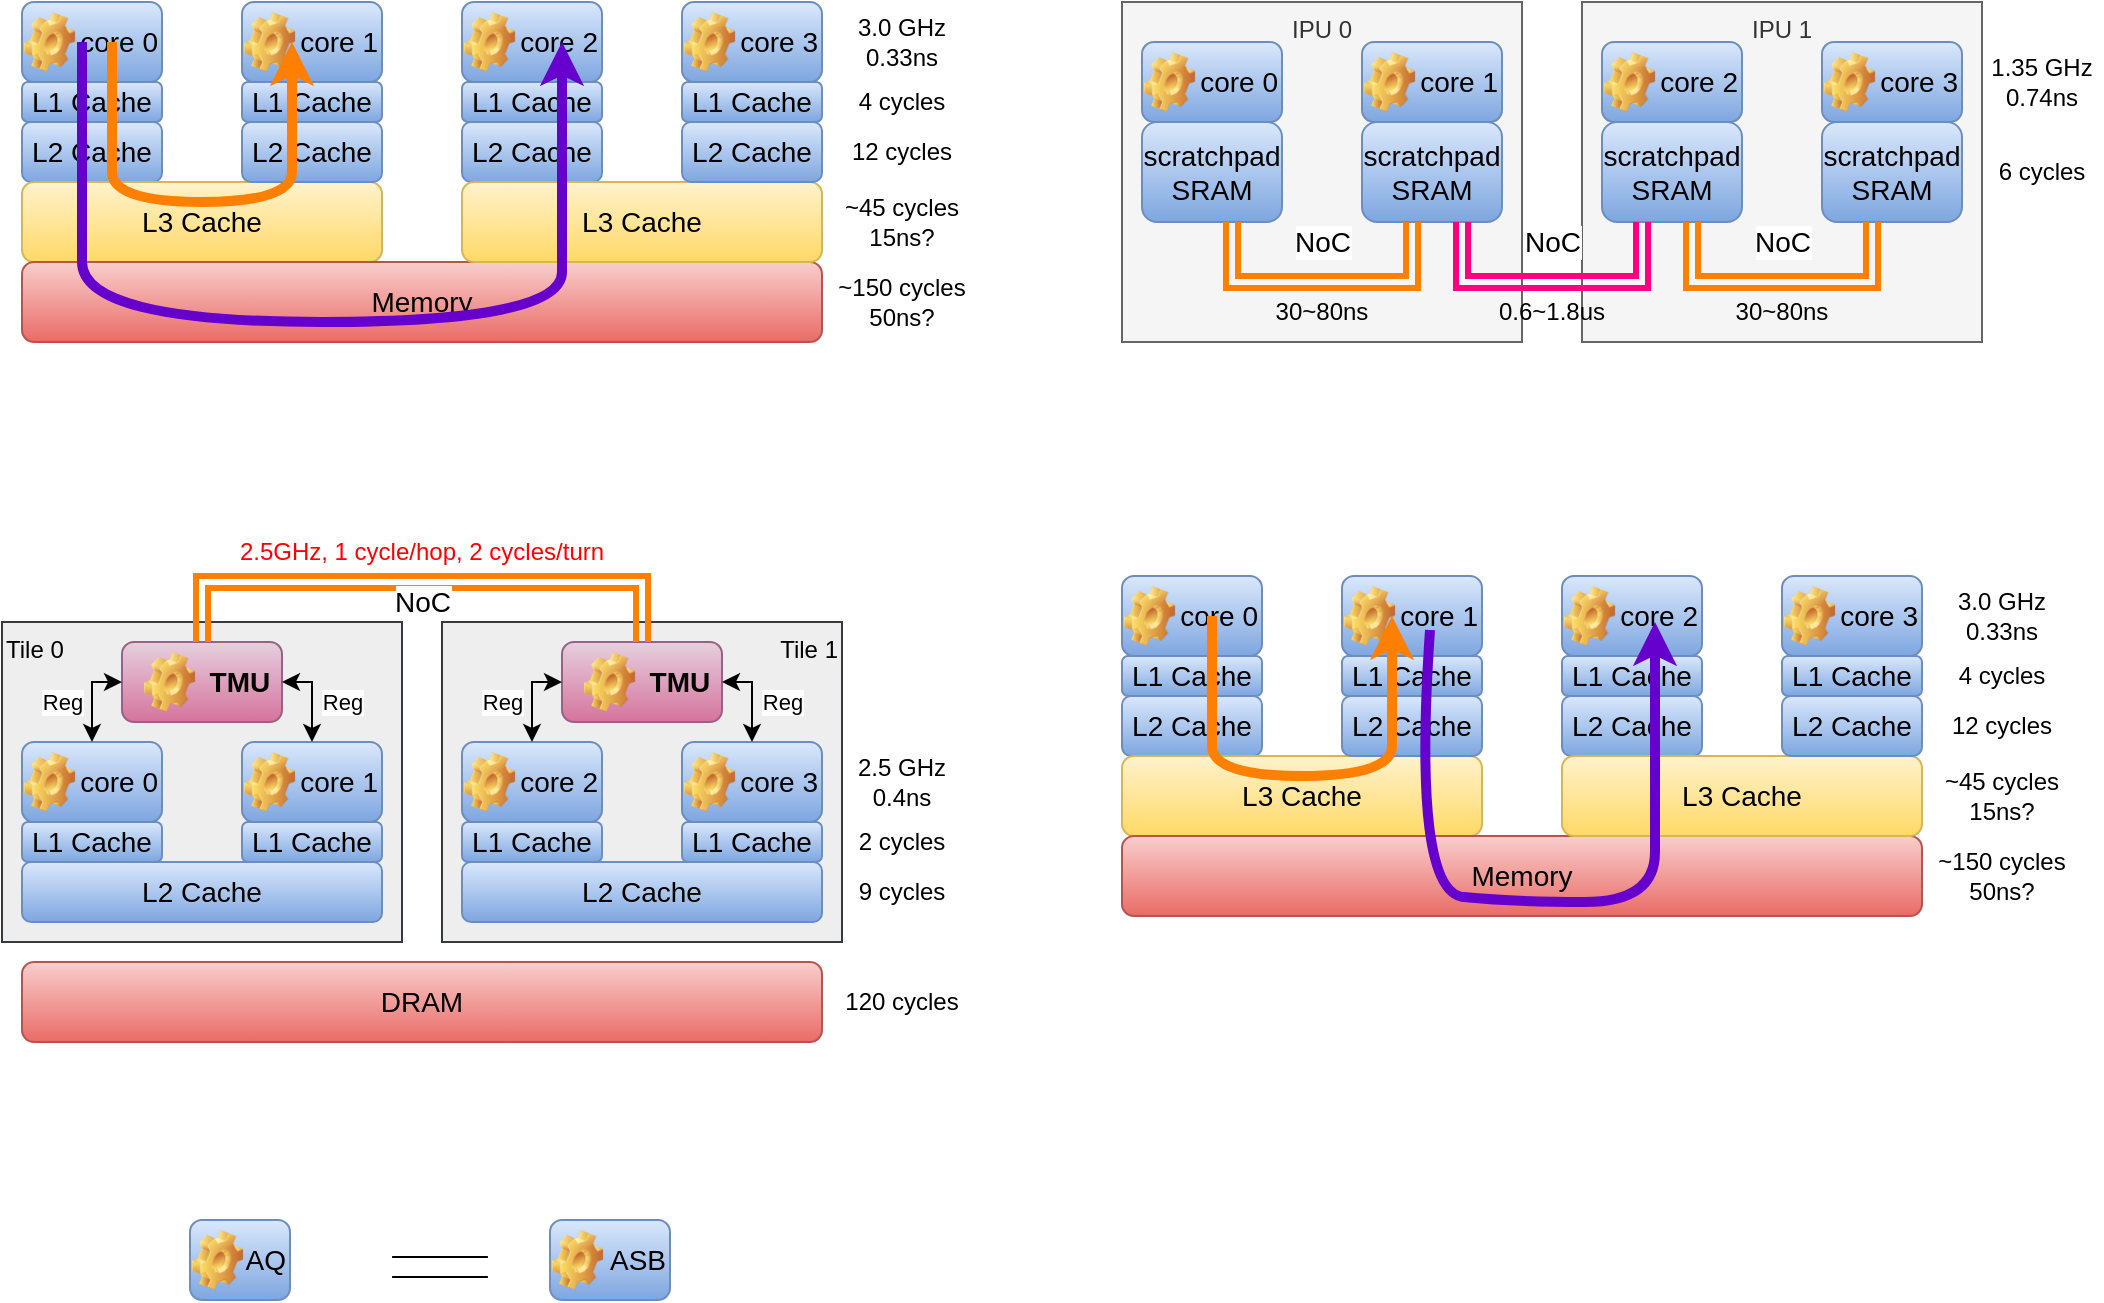 <mxfile version="24.7.7">
  <diagram name="第 1 页" id="pUntowRnoI_7Z-hXx59B">
    <mxGraphModel dx="1195" dy="615" grid="0" gridSize="10" guides="1" tooltips="1" connect="1" arrows="1" fold="1" page="1" pageScale="1" pageWidth="1169" pageHeight="827" math="0" shadow="0">
      <root>
        <mxCell id="0" />
        <mxCell id="1" parent="0" />
        <mxCell id="2Wx2unt4PNLrUicuaQ1I-176" value="Tile 1" style="rounded=0;whiteSpace=wrap;html=1;verticalAlign=top;fillColor=#eeeeee;strokeColor=#36393d;align=right;" vertex="1" parent="1">
          <mxGeometry x="250" y="390" width="200" height="160" as="geometry" />
        </mxCell>
        <mxCell id="2Wx2unt4PNLrUicuaQ1I-141" value="Tile 0" style="rounded=0;whiteSpace=wrap;html=1;verticalAlign=top;fillColor=#eeeeee;strokeColor=#36393d;align=left;" vertex="1" parent="1">
          <mxGeometry x="30" y="390" width="200" height="160" as="geometry" />
        </mxCell>
        <mxCell id="2Wx2unt4PNLrUicuaQ1I-90" value="IPU 1" style="rounded=0;whiteSpace=wrap;html=1;verticalAlign=top;fillColor=#f5f5f5;fontColor=#333333;strokeColor=#666666;" vertex="1" parent="1">
          <mxGeometry x="820" y="80" width="200" height="170" as="geometry" />
        </mxCell>
        <mxCell id="2Wx2unt4PNLrUicuaQ1I-89" value="IPU 0" style="rounded=0;whiteSpace=wrap;html=1;verticalAlign=top;fillColor=#f5f5f5;fontColor=#333333;strokeColor=#666666;" vertex="1" parent="1">
          <mxGeometry x="590" y="80" width="200" height="170" as="geometry" />
        </mxCell>
        <mxCell id="2Wx2unt4PNLrUicuaQ1I-2" value="L1 Cache" style="rounded=1;whiteSpace=wrap;html=1;fillColor=#dae8fc;gradientColor=#7ea6e0;strokeColor=#6c8ebf;fontSize=14;" vertex="1" parent="1">
          <mxGeometry x="40" y="120" width="70" height="20" as="geometry" />
        </mxCell>
        <mxCell id="2Wx2unt4PNLrUicuaQ1I-3" value="L2 Cache" style="rounded=1;whiteSpace=wrap;html=1;fillColor=#dae8fc;gradientColor=#7ea6e0;strokeColor=#6c8ebf;fontSize=14;" vertex="1" parent="1">
          <mxGeometry x="40" y="140" width="70" height="30" as="geometry" />
        </mxCell>
        <mxCell id="2Wx2unt4PNLrUicuaQ1I-4" value="L3 Cache" style="rounded=1;whiteSpace=wrap;html=1;fontSize=14;fillColor=#fff2cc;gradientColor=#ffd966;strokeColor=#d6b656;" vertex="1" parent="1">
          <mxGeometry x="40" y="170" width="180" height="40" as="geometry" />
        </mxCell>
        <mxCell id="2Wx2unt4PNLrUicuaQ1I-5" value="L1 Cache" style="rounded=1;whiteSpace=wrap;html=1;fillColor=#dae8fc;gradientColor=#7ea6e0;strokeColor=#6c8ebf;fontSize=14;" vertex="1" parent="1">
          <mxGeometry x="150" y="120" width="70" height="20" as="geometry" />
        </mxCell>
        <mxCell id="2Wx2unt4PNLrUicuaQ1I-7" value="L2 Cache" style="rounded=1;whiteSpace=wrap;html=1;fillColor=#dae8fc;gradientColor=#7ea6e0;strokeColor=#6c8ebf;fontSize=14;" vertex="1" parent="1">
          <mxGeometry x="150" y="140" width="70" height="30" as="geometry" />
        </mxCell>
        <mxCell id="2Wx2unt4PNLrUicuaQ1I-8" value="Memory" style="rounded=1;whiteSpace=wrap;html=1;fontSize=14;fillColor=#f8cecc;gradientColor=#ea6b66;strokeColor=#b85450;" vertex="1" parent="1">
          <mxGeometry x="40" y="210" width="400" height="40" as="geometry" />
        </mxCell>
        <mxCell id="2Wx2unt4PNLrUicuaQ1I-16" value="L1 Cache" style="rounded=1;whiteSpace=wrap;html=1;fillColor=#dae8fc;gradientColor=#7ea6e0;strokeColor=#6c8ebf;fontSize=14;" vertex="1" parent="1">
          <mxGeometry x="260" y="120" width="70" height="20" as="geometry" />
        </mxCell>
        <mxCell id="2Wx2unt4PNLrUicuaQ1I-18" value="L2 Cache" style="rounded=1;whiteSpace=wrap;html=1;fillColor=#dae8fc;gradientColor=#7ea6e0;strokeColor=#6c8ebf;fontSize=14;" vertex="1" parent="1">
          <mxGeometry x="260" y="140" width="70" height="30" as="geometry" />
        </mxCell>
        <mxCell id="2Wx2unt4PNLrUicuaQ1I-19" value="L3 Cache" style="rounded=1;whiteSpace=wrap;html=1;fontSize=14;fillColor=#fff2cc;gradientColor=#ffd966;strokeColor=#d6b656;" vertex="1" parent="1">
          <mxGeometry x="260" y="170" width="180" height="40" as="geometry" />
        </mxCell>
        <mxCell id="2Wx2unt4PNLrUicuaQ1I-20" value="L1 Cache" style="rounded=1;whiteSpace=wrap;html=1;fillColor=#dae8fc;gradientColor=#7ea6e0;strokeColor=#6c8ebf;fontSize=14;" vertex="1" parent="1">
          <mxGeometry x="370" y="120" width="70" height="20" as="geometry" />
        </mxCell>
        <mxCell id="2Wx2unt4PNLrUicuaQ1I-22" value="L2 Cache" style="rounded=1;whiteSpace=wrap;html=1;fillColor=#dae8fc;gradientColor=#7ea6e0;strokeColor=#6c8ebf;fontSize=14;" vertex="1" parent="1">
          <mxGeometry x="370" y="140" width="70" height="30" as="geometry" />
        </mxCell>
        <mxCell id="2Wx2unt4PNLrUicuaQ1I-30" value="scratchpad&lt;div&gt;SRAM&lt;/div&gt;" style="rounded=1;whiteSpace=wrap;html=1;fillColor=#dae8fc;gradientColor=#7ea6e0;strokeColor=#6c8ebf;fontSize=14;" vertex="1" parent="1">
          <mxGeometry x="600" y="140" width="70" height="50" as="geometry" />
        </mxCell>
        <mxCell id="2Wx2unt4PNLrUicuaQ1I-34" value="scratchpad&lt;div&gt;SRAM&lt;/div&gt;" style="rounded=1;whiteSpace=wrap;html=1;fillColor=#dae8fc;gradientColor=#7ea6e0;strokeColor=#6c8ebf;fontSize=14;" vertex="1" parent="1">
          <mxGeometry x="710" y="140" width="70" height="50" as="geometry" />
        </mxCell>
        <mxCell id="2Wx2unt4PNLrUicuaQ1I-38" value="scratchpad&lt;div&gt;SRAM&lt;/div&gt;" style="rounded=1;whiteSpace=wrap;html=1;fillColor=#dae8fc;gradientColor=#7ea6e0;strokeColor=#6c8ebf;fontSize=14;" vertex="1" parent="1">
          <mxGeometry x="830" y="140" width="70" height="50" as="geometry" />
        </mxCell>
        <mxCell id="2Wx2unt4PNLrUicuaQ1I-42" value="scratchpad&lt;div&gt;SRAM&lt;/div&gt;" style="rounded=1;whiteSpace=wrap;html=1;fillColor=#dae8fc;gradientColor=#7ea6e0;strokeColor=#6c8ebf;fontSize=14;" vertex="1" parent="1">
          <mxGeometry x="940" y="140" width="70" height="50" as="geometry" />
        </mxCell>
        <mxCell id="2Wx2unt4PNLrUicuaQ1I-45" value="" style="shape=partialRectangle;whiteSpace=wrap;html=1;top=0;bottom=0;fillColor=none;rotation=90;" vertex="1" parent="1">
          <mxGeometry x="244" y="689" width="10" height="46.88" as="geometry" />
        </mxCell>
        <mxCell id="2Wx2unt4PNLrUicuaQ1I-57" value="" style="group" vertex="1" connectable="0" parent="1">
          <mxGeometry x="40" y="80" width="70" height="40" as="geometry" />
        </mxCell>
        <mxCell id="2Wx2unt4PNLrUicuaQ1I-1" value="core 0" style="rounded=1;whiteSpace=wrap;html=1;fillColor=#dae8fc;gradientColor=#7ea6e0;strokeColor=#6c8ebf;fontSize=14;align=right;" vertex="1" parent="2Wx2unt4PNLrUicuaQ1I-57">
          <mxGeometry width="70" height="40" as="geometry" />
        </mxCell>
        <mxCell id="2Wx2unt4PNLrUicuaQ1I-56" value="" style="shape=image;html=1;verticalLabelPosition=bottom;verticalAlign=top;imageAspect=1;aspect=fixed;image=img/clipart/Gear_128x128.png" vertex="1" parent="2Wx2unt4PNLrUicuaQ1I-57">
          <mxGeometry x="1" y="5" width="25.57" height="30" as="geometry" />
        </mxCell>
        <mxCell id="2Wx2unt4PNLrUicuaQ1I-58" value="" style="group" vertex="1" connectable="0" parent="1">
          <mxGeometry x="150" y="80" width="70" height="40" as="geometry" />
        </mxCell>
        <mxCell id="2Wx2unt4PNLrUicuaQ1I-59" value="core 1" style="rounded=1;whiteSpace=wrap;html=1;fillColor=#dae8fc;gradientColor=#7ea6e0;strokeColor=#6c8ebf;fontSize=14;align=right;" vertex="1" parent="2Wx2unt4PNLrUicuaQ1I-58">
          <mxGeometry width="70" height="40" as="geometry" />
        </mxCell>
        <mxCell id="2Wx2unt4PNLrUicuaQ1I-60" value="" style="shape=image;html=1;verticalLabelPosition=bottom;verticalAlign=top;imageAspect=1;aspect=fixed;image=img/clipart/Gear_128x128.png" vertex="1" parent="2Wx2unt4PNLrUicuaQ1I-58">
          <mxGeometry x="1" y="5" width="25.57" height="30" as="geometry" />
        </mxCell>
        <mxCell id="2Wx2unt4PNLrUicuaQ1I-61" value="" style="group" vertex="1" connectable="0" parent="1">
          <mxGeometry x="260" y="80" width="70" height="40" as="geometry" />
        </mxCell>
        <mxCell id="2Wx2unt4PNLrUicuaQ1I-62" value="core 2" style="rounded=1;whiteSpace=wrap;html=1;fillColor=#dae8fc;gradientColor=#7ea6e0;strokeColor=#6c8ebf;fontSize=14;align=right;" vertex="1" parent="2Wx2unt4PNLrUicuaQ1I-61">
          <mxGeometry width="70" height="40" as="geometry" />
        </mxCell>
        <mxCell id="2Wx2unt4PNLrUicuaQ1I-63" value="" style="shape=image;html=1;verticalLabelPosition=bottom;verticalAlign=top;imageAspect=1;aspect=fixed;image=img/clipart/Gear_128x128.png" vertex="1" parent="2Wx2unt4PNLrUicuaQ1I-61">
          <mxGeometry x="1" y="5" width="25.57" height="30" as="geometry" />
        </mxCell>
        <mxCell id="2Wx2unt4PNLrUicuaQ1I-64" value="" style="group" vertex="1" connectable="0" parent="1">
          <mxGeometry x="370" y="80" width="70" height="40" as="geometry" />
        </mxCell>
        <mxCell id="2Wx2unt4PNLrUicuaQ1I-65" value="core 3" style="rounded=1;whiteSpace=wrap;html=1;fillColor=#dae8fc;gradientColor=#7ea6e0;strokeColor=#6c8ebf;fontSize=14;align=right;" vertex="1" parent="2Wx2unt4PNLrUicuaQ1I-64">
          <mxGeometry width="70" height="40" as="geometry" />
        </mxCell>
        <mxCell id="2Wx2unt4PNLrUicuaQ1I-66" value="" style="shape=image;html=1;verticalLabelPosition=bottom;verticalAlign=top;imageAspect=1;aspect=fixed;image=img/clipart/Gear_128x128.png" vertex="1" parent="2Wx2unt4PNLrUicuaQ1I-64">
          <mxGeometry x="1" y="5" width="25.57" height="30" as="geometry" />
        </mxCell>
        <mxCell id="2Wx2unt4PNLrUicuaQ1I-25" value="" style="curved=1;endArrow=classic;html=1;rounded=0;strokeColor=#FF8000;strokeWidth=5;" edge="1" parent="1">
          <mxGeometry width="50" height="50" relative="1" as="geometry">
            <mxPoint x="85" y="100" as="sourcePoint" />
            <mxPoint x="175" y="100" as="targetPoint" />
            <Array as="points">
              <mxPoint x="85" y="150" />
              <mxPoint x="85" y="180" />
              <mxPoint x="175" y="180" />
              <mxPoint x="175" y="150" />
            </Array>
          </mxGeometry>
        </mxCell>
        <mxCell id="2Wx2unt4PNLrUicuaQ1I-27" value="" style="curved=1;endArrow=classic;html=1;rounded=0;strokeColor=#6600CC;strokeWidth=5;" edge="1" parent="1">
          <mxGeometry width="50" height="50" relative="1" as="geometry">
            <mxPoint x="70" y="100" as="sourcePoint" />
            <mxPoint x="310" y="100" as="targetPoint" />
            <Array as="points">
              <mxPoint x="70" y="180" />
              <mxPoint x="70" y="240" />
              <mxPoint x="310" y="240" />
              <mxPoint x="310" y="190" />
            </Array>
          </mxGeometry>
        </mxCell>
        <mxCell id="2Wx2unt4PNLrUicuaQ1I-77" value="" style="group" vertex="1" connectable="0" parent="1">
          <mxGeometry x="600" y="100" width="70" height="40" as="geometry" />
        </mxCell>
        <mxCell id="2Wx2unt4PNLrUicuaQ1I-78" value="core 0" style="rounded=1;whiteSpace=wrap;html=1;fillColor=#dae8fc;gradientColor=#7ea6e0;strokeColor=#6c8ebf;fontSize=14;align=right;" vertex="1" parent="2Wx2unt4PNLrUicuaQ1I-77">
          <mxGeometry width="70" height="40" as="geometry" />
        </mxCell>
        <mxCell id="2Wx2unt4PNLrUicuaQ1I-79" value="" style="shape=image;html=1;verticalLabelPosition=bottom;verticalAlign=top;imageAspect=1;aspect=fixed;image=img/clipart/Gear_128x128.png" vertex="1" parent="2Wx2unt4PNLrUicuaQ1I-77">
          <mxGeometry x="1" y="5" width="25.57" height="30" as="geometry" />
        </mxCell>
        <mxCell id="2Wx2unt4PNLrUicuaQ1I-80" value="" style="group" vertex="1" connectable="0" parent="1">
          <mxGeometry x="710" y="100" width="70" height="40" as="geometry" />
        </mxCell>
        <mxCell id="2Wx2unt4PNLrUicuaQ1I-81" value="core 1" style="rounded=1;whiteSpace=wrap;html=1;fillColor=#dae8fc;gradientColor=#7ea6e0;strokeColor=#6c8ebf;fontSize=14;align=right;" vertex="1" parent="2Wx2unt4PNLrUicuaQ1I-80">
          <mxGeometry width="70" height="40" as="geometry" />
        </mxCell>
        <mxCell id="2Wx2unt4PNLrUicuaQ1I-82" value="" style="shape=image;html=1;verticalLabelPosition=bottom;verticalAlign=top;imageAspect=1;aspect=fixed;image=img/clipart/Gear_128x128.png" vertex="1" parent="2Wx2unt4PNLrUicuaQ1I-80">
          <mxGeometry x="1" y="5" width="25.57" height="30" as="geometry" />
        </mxCell>
        <mxCell id="2Wx2unt4PNLrUicuaQ1I-83" value="" style="group" vertex="1" connectable="0" parent="1">
          <mxGeometry x="830" y="100" width="70" height="40" as="geometry" />
        </mxCell>
        <mxCell id="2Wx2unt4PNLrUicuaQ1I-84" value="core 2" style="rounded=1;whiteSpace=wrap;html=1;fillColor=#dae8fc;gradientColor=#7ea6e0;strokeColor=#6c8ebf;fontSize=14;align=right;" vertex="1" parent="2Wx2unt4PNLrUicuaQ1I-83">
          <mxGeometry width="70" height="40" as="geometry" />
        </mxCell>
        <mxCell id="2Wx2unt4PNLrUicuaQ1I-85" value="" style="shape=image;html=1;verticalLabelPosition=bottom;verticalAlign=top;imageAspect=1;aspect=fixed;image=img/clipart/Gear_128x128.png" vertex="1" parent="2Wx2unt4PNLrUicuaQ1I-83">
          <mxGeometry x="1" y="5" width="25.57" height="30" as="geometry" />
        </mxCell>
        <mxCell id="2Wx2unt4PNLrUicuaQ1I-86" value="" style="group" vertex="1" connectable="0" parent="1">
          <mxGeometry x="940" y="100" width="70" height="40" as="geometry" />
        </mxCell>
        <mxCell id="2Wx2unt4PNLrUicuaQ1I-87" value="core 3" style="rounded=1;whiteSpace=wrap;html=1;fillColor=#dae8fc;gradientColor=#7ea6e0;strokeColor=#6c8ebf;fontSize=14;align=right;" vertex="1" parent="2Wx2unt4PNLrUicuaQ1I-86">
          <mxGeometry width="70" height="40" as="geometry" />
        </mxCell>
        <mxCell id="2Wx2unt4PNLrUicuaQ1I-88" value="" style="shape=image;html=1;verticalLabelPosition=bottom;verticalAlign=top;imageAspect=1;aspect=fixed;image=img/clipart/Gear_128x128.png" vertex="1" parent="2Wx2unt4PNLrUicuaQ1I-86">
          <mxGeometry x="1" y="5" width="25.57" height="30" as="geometry" />
        </mxCell>
        <mxCell id="2Wx2unt4PNLrUicuaQ1I-94" value="" style="group;fontSize=12;" vertex="1" connectable="0" parent="1">
          <mxGeometry x="645" y="190" width="90" height="60" as="geometry" />
        </mxCell>
        <mxCell id="2Wx2unt4PNLrUicuaQ1I-46" value="NoC" style="curved=1;endArrow=classic;html=1;rounded=0;strokeColor=#FF8000;strokeWidth=3;shape=link;fontSize=14;" edge="1" parent="2Wx2unt4PNLrUicuaQ1I-94">
          <mxGeometry y="20" width="50" height="50" relative="1" as="geometry">
            <mxPoint as="sourcePoint" />
            <mxPoint x="90" as="targetPoint" />
            <Array as="points">
              <mxPoint />
              <mxPoint y="30" />
              <mxPoint x="90" y="30" />
              <mxPoint x="90" />
            </Array>
            <mxPoint as="offset" />
          </mxGeometry>
        </mxCell>
        <mxCell id="2Wx2unt4PNLrUicuaQ1I-92" value="30~80ns" style="text;html=1;align=center;verticalAlign=middle;whiteSpace=wrap;rounded=0;" vertex="1" parent="2Wx2unt4PNLrUicuaQ1I-94">
          <mxGeometry x="15" y="30" width="60" height="30" as="geometry" />
        </mxCell>
        <mxCell id="2Wx2unt4PNLrUicuaQ1I-95" value="" style="group" vertex="1" connectable="0" parent="1">
          <mxGeometry x="875" y="190" width="90" height="60" as="geometry" />
        </mxCell>
        <mxCell id="2Wx2unt4PNLrUicuaQ1I-96" value="NoC" style="curved=1;endArrow=classic;html=1;rounded=0;strokeColor=#FF8000;strokeWidth=3;shape=link;fontSize=14;" edge="1" parent="2Wx2unt4PNLrUicuaQ1I-95">
          <mxGeometry y="20" width="50" height="50" relative="1" as="geometry">
            <mxPoint as="sourcePoint" />
            <mxPoint x="90" as="targetPoint" />
            <Array as="points">
              <mxPoint />
              <mxPoint y="30" />
              <mxPoint x="90" y="30" />
              <mxPoint x="90" />
            </Array>
            <mxPoint as="offset" />
          </mxGeometry>
        </mxCell>
        <mxCell id="2Wx2unt4PNLrUicuaQ1I-97" value="30~80ns" style="text;html=1;align=center;verticalAlign=middle;whiteSpace=wrap;rounded=0;" vertex="1" parent="2Wx2unt4PNLrUicuaQ1I-95">
          <mxGeometry x="15" y="30" width="60" height="30" as="geometry" />
        </mxCell>
        <mxCell id="2Wx2unt4PNLrUicuaQ1I-98" value="" style="group" vertex="1" connectable="0" parent="1">
          <mxGeometry x="760" y="190" width="90" height="60" as="geometry" />
        </mxCell>
        <mxCell id="2Wx2unt4PNLrUicuaQ1I-99" value="NoC" style="curved=1;endArrow=classic;html=1;rounded=0;strokeColor=#FF0080;strokeWidth=3;shape=link;fontSize=14;" edge="1" parent="2Wx2unt4PNLrUicuaQ1I-98">
          <mxGeometry y="20" width="50" height="50" relative="1" as="geometry">
            <mxPoint as="sourcePoint" />
            <mxPoint x="90" as="targetPoint" />
            <Array as="points">
              <mxPoint />
              <mxPoint y="30" />
              <mxPoint x="90" y="30" />
              <mxPoint x="90" />
            </Array>
            <mxPoint as="offset" />
          </mxGeometry>
        </mxCell>
        <mxCell id="2Wx2unt4PNLrUicuaQ1I-100" value="0.6~1.8us" style="text;html=1;align=center;verticalAlign=middle;whiteSpace=wrap;rounded=0;" vertex="1" parent="2Wx2unt4PNLrUicuaQ1I-98">
          <mxGeometry x="15" y="30" width="60" height="30" as="geometry" />
        </mxCell>
        <mxCell id="2Wx2unt4PNLrUicuaQ1I-101" value="4 cycles" style="text;html=1;align=center;verticalAlign=middle;whiteSpace=wrap;rounded=0;" vertex="1" parent="1">
          <mxGeometry x="450" y="115" width="60" height="30" as="geometry" />
        </mxCell>
        <mxCell id="2Wx2unt4PNLrUicuaQ1I-102" value="12 cycles" style="text;html=1;align=center;verticalAlign=middle;whiteSpace=wrap;rounded=0;" vertex="1" parent="1">
          <mxGeometry x="450" y="140" width="60" height="30" as="geometry" />
        </mxCell>
        <mxCell id="2Wx2unt4PNLrUicuaQ1I-103" value="~45 cycles&lt;div&gt;15ns?&lt;/div&gt;" style="text;html=1;align=center;verticalAlign=middle;whiteSpace=wrap;rounded=0;" vertex="1" parent="1">
          <mxGeometry x="450" y="175" width="60" height="30" as="geometry" />
        </mxCell>
        <mxCell id="2Wx2unt4PNLrUicuaQ1I-104" value="&lt;div&gt;~150 cycles&lt;/div&gt;&lt;div&gt;50ns?&lt;/div&gt;" style="text;html=1;align=center;verticalAlign=middle;whiteSpace=wrap;rounded=0;" vertex="1" parent="1">
          <mxGeometry x="445" y="215" width="70" height="30" as="geometry" />
        </mxCell>
        <mxCell id="2Wx2unt4PNLrUicuaQ1I-105" value="3.0 GHz&lt;div&gt;0.33ns&lt;/div&gt;" style="text;html=1;align=center;verticalAlign=middle;whiteSpace=wrap;rounded=0;" vertex="1" parent="1">
          <mxGeometry x="450" y="85" width="60" height="30" as="geometry" />
        </mxCell>
        <mxCell id="2Wx2unt4PNLrUicuaQ1I-106" value="1.35 GHz&lt;div&gt;0.74ns&lt;/div&gt;" style="text;html=1;align=center;verticalAlign=middle;whiteSpace=wrap;rounded=0;" vertex="1" parent="1">
          <mxGeometry x="1020" y="105" width="60" height="30" as="geometry" />
        </mxCell>
        <mxCell id="2Wx2unt4PNLrUicuaQ1I-107" value="6 cycles" style="text;html=1;align=center;verticalAlign=middle;whiteSpace=wrap;rounded=0;" vertex="1" parent="1">
          <mxGeometry x="1020" y="150" width="60" height="30" as="geometry" />
        </mxCell>
        <mxCell id="2Wx2unt4PNLrUicuaQ1I-110" value="L1 Cache" style="rounded=1;whiteSpace=wrap;html=1;fillColor=#dae8fc;gradientColor=#7ea6e0;strokeColor=#6c8ebf;fontSize=14;" vertex="1" parent="1">
          <mxGeometry x="40" y="490" width="70" height="20" as="geometry" />
        </mxCell>
        <mxCell id="2Wx2unt4PNLrUicuaQ1I-111" value="L2 Cache" style="rounded=1;whiteSpace=wrap;html=1;fillColor=#dae8fc;gradientColor=#7ea6e0;strokeColor=#6c8ebf;fontSize=14;" vertex="1" parent="1">
          <mxGeometry x="40" y="510" width="180" height="30" as="geometry" />
        </mxCell>
        <mxCell id="2Wx2unt4PNLrUicuaQ1I-113" value="L1 Cache" style="rounded=1;whiteSpace=wrap;html=1;fillColor=#dae8fc;gradientColor=#7ea6e0;strokeColor=#6c8ebf;fontSize=14;" vertex="1" parent="1">
          <mxGeometry x="150" y="490" width="70" height="20" as="geometry" />
        </mxCell>
        <mxCell id="2Wx2unt4PNLrUicuaQ1I-115" value="DRAM" style="rounded=1;whiteSpace=wrap;html=1;fontSize=14;fillColor=#f8cecc;gradientColor=#ea6b66;strokeColor=#b85450;" vertex="1" parent="1">
          <mxGeometry x="40" y="560" width="400" height="40" as="geometry" />
        </mxCell>
        <mxCell id="2Wx2unt4PNLrUicuaQ1I-121" value="" style="group" vertex="1" connectable="0" parent="1">
          <mxGeometry x="40" y="450" width="70" height="40" as="geometry" />
        </mxCell>
        <mxCell id="2Wx2unt4PNLrUicuaQ1I-122" value="core 0" style="rounded=1;whiteSpace=wrap;html=1;fillColor=#dae8fc;gradientColor=#7ea6e0;strokeColor=#6c8ebf;fontSize=14;align=right;" vertex="1" parent="2Wx2unt4PNLrUicuaQ1I-121">
          <mxGeometry width="70" height="40" as="geometry" />
        </mxCell>
        <mxCell id="2Wx2unt4PNLrUicuaQ1I-123" value="" style="shape=image;html=1;verticalLabelPosition=bottom;verticalAlign=top;imageAspect=1;aspect=fixed;image=img/clipart/Gear_128x128.png" vertex="1" parent="2Wx2unt4PNLrUicuaQ1I-121">
          <mxGeometry x="1" y="5" width="25.57" height="30" as="geometry" />
        </mxCell>
        <mxCell id="2Wx2unt4PNLrUicuaQ1I-124" value="" style="group" vertex="1" connectable="0" parent="1">
          <mxGeometry x="150" y="450" width="70" height="40" as="geometry" />
        </mxCell>
        <mxCell id="2Wx2unt4PNLrUicuaQ1I-125" value="core 1" style="rounded=1;whiteSpace=wrap;html=1;fillColor=#dae8fc;gradientColor=#7ea6e0;strokeColor=#6c8ebf;fontSize=14;align=right;" vertex="1" parent="2Wx2unt4PNLrUicuaQ1I-124">
          <mxGeometry width="70" height="40" as="geometry" />
        </mxCell>
        <mxCell id="2Wx2unt4PNLrUicuaQ1I-126" value="" style="shape=image;html=1;verticalLabelPosition=bottom;verticalAlign=top;imageAspect=1;aspect=fixed;image=img/clipart/Gear_128x128.png" vertex="1" parent="2Wx2unt4PNLrUicuaQ1I-124">
          <mxGeometry x="1" y="5" width="25.57" height="30" as="geometry" />
        </mxCell>
        <mxCell id="2Wx2unt4PNLrUicuaQ1I-135" value="2 cycles" style="text;html=1;align=center;verticalAlign=middle;whiteSpace=wrap;rounded=0;" vertex="1" parent="1">
          <mxGeometry x="450" y="485" width="60" height="30" as="geometry" />
        </mxCell>
        <mxCell id="2Wx2unt4PNLrUicuaQ1I-136" value="9 cycles" style="text;html=1;align=center;verticalAlign=middle;whiteSpace=wrap;rounded=0;" vertex="1" parent="1">
          <mxGeometry x="450" y="510" width="60" height="30" as="geometry" />
        </mxCell>
        <mxCell id="2Wx2unt4PNLrUicuaQ1I-138" value="&lt;div&gt;120 cycles&lt;/div&gt;" style="text;html=1;align=center;verticalAlign=middle;whiteSpace=wrap;rounded=0;" vertex="1" parent="1">
          <mxGeometry x="450" y="565" width="60" height="30" as="geometry" />
        </mxCell>
        <mxCell id="2Wx2unt4PNLrUicuaQ1I-139" value="2.5 GHz&lt;div&gt;0.4ns&lt;/div&gt;" style="text;html=1;align=center;verticalAlign=middle;whiteSpace=wrap;rounded=0;" vertex="1" parent="1">
          <mxGeometry x="450" y="455" width="60" height="30" as="geometry" />
        </mxCell>
        <mxCell id="2Wx2unt4PNLrUicuaQ1I-148" value="" style="group" vertex="1" connectable="0" parent="1">
          <mxGeometry x="124" y="689" width="50" height="40" as="geometry" />
        </mxCell>
        <mxCell id="2Wx2unt4PNLrUicuaQ1I-146" value="AQ" style="rounded=1;whiteSpace=wrap;html=1;fillColor=#dae8fc;gradientColor=#7ea6e0;strokeColor=#6c8ebf;fontSize=14;align=right;" vertex="1" parent="2Wx2unt4PNLrUicuaQ1I-148">
          <mxGeometry width="50" height="40" as="geometry" />
        </mxCell>
        <mxCell id="2Wx2unt4PNLrUicuaQ1I-147" value="" style="shape=image;html=1;verticalLabelPosition=bottom;verticalAlign=top;imageAspect=1;aspect=fixed;image=img/clipart/Gear_128x128.png" vertex="1" parent="2Wx2unt4PNLrUicuaQ1I-148">
          <mxGeometry x="1" y="5" width="25.57" height="30" as="geometry" />
        </mxCell>
        <mxCell id="2Wx2unt4PNLrUicuaQ1I-149" value="" style="group" vertex="1" connectable="0" parent="1">
          <mxGeometry x="304" y="689" width="60" height="40" as="geometry" />
        </mxCell>
        <mxCell id="2Wx2unt4PNLrUicuaQ1I-143" value="ASB" style="rounded=1;whiteSpace=wrap;html=1;fillColor=#dae8fc;gradientColor=#7ea6e0;strokeColor=#6c8ebf;fontSize=14;align=right;" vertex="1" parent="2Wx2unt4PNLrUicuaQ1I-149">
          <mxGeometry width="60" height="40" as="geometry" />
        </mxCell>
        <mxCell id="2Wx2unt4PNLrUicuaQ1I-144" value="" style="shape=image;html=1;verticalLabelPosition=bottom;verticalAlign=top;imageAspect=1;aspect=fixed;image=img/clipart/Gear_128x128.png" vertex="1" parent="2Wx2unt4PNLrUicuaQ1I-149">
          <mxGeometry x="1" y="5" width="25.57" height="30" as="geometry" />
        </mxCell>
        <mxCell id="2Wx2unt4PNLrUicuaQ1I-156" value="" style="group" vertex="1" connectable="0" parent="1">
          <mxGeometry x="90" y="400" width="80" height="40" as="geometry" />
        </mxCell>
        <mxCell id="2Wx2unt4PNLrUicuaQ1I-151" value="&lt;b&gt;TMU&amp;nbsp;&lt;/b&gt;" style="rounded=1;whiteSpace=wrap;html=1;fillColor=#e6d0de;gradientColor=#d5739d;strokeColor=#996185;fontSize=14;align=right;container=0;" vertex="1" parent="2Wx2unt4PNLrUicuaQ1I-156">
          <mxGeometry width="80" height="40" as="geometry" />
        </mxCell>
        <mxCell id="2Wx2unt4PNLrUicuaQ1I-152" value="" style="shape=image;html=1;verticalLabelPosition=bottom;verticalAlign=top;imageAspect=1;aspect=fixed;image=img/clipart/Gear_128x128.png;container=0;" vertex="1" parent="2Wx2unt4PNLrUicuaQ1I-156">
          <mxGeometry x="11" y="5" width="25.57" height="30" as="geometry" />
        </mxCell>
        <mxCell id="2Wx2unt4PNLrUicuaQ1I-157" value="Reg" style="edgeStyle=orthogonalEdgeStyle;rounded=0;orthogonalLoop=1;jettySize=auto;html=1;entryX=0.5;entryY=0;entryDx=0;entryDy=0;exitX=0;exitY=0.5;exitDx=0;exitDy=0;startArrow=classic;startFill=1;" edge="1" parent="1" source="2Wx2unt4PNLrUicuaQ1I-151" target="2Wx2unt4PNLrUicuaQ1I-122">
          <mxGeometry x="0.111" y="-15" relative="1" as="geometry">
            <mxPoint as="offset" />
          </mxGeometry>
        </mxCell>
        <mxCell id="2Wx2unt4PNLrUicuaQ1I-158" value="Reg" style="edgeStyle=orthogonalEdgeStyle;rounded=0;orthogonalLoop=1;jettySize=auto;html=1;exitX=1;exitY=0.5;exitDx=0;exitDy=0;entryX=0.5;entryY=0;entryDx=0;entryDy=0;startArrow=classic;startFill=1;" edge="1" parent="1" source="2Wx2unt4PNLrUicuaQ1I-151" target="2Wx2unt4PNLrUicuaQ1I-125">
          <mxGeometry x="0.111" y="15" relative="1" as="geometry">
            <mxPoint as="offset" />
          </mxGeometry>
        </mxCell>
        <mxCell id="2Wx2unt4PNLrUicuaQ1I-159" value="L1 Cache" style="rounded=1;whiteSpace=wrap;html=1;fillColor=#dae8fc;gradientColor=#7ea6e0;strokeColor=#6c8ebf;fontSize=14;" vertex="1" parent="1">
          <mxGeometry x="260" y="490" width="70" height="20" as="geometry" />
        </mxCell>
        <mxCell id="2Wx2unt4PNLrUicuaQ1I-160" value="L2 Cache" style="rounded=1;whiteSpace=wrap;html=1;fillColor=#dae8fc;gradientColor=#7ea6e0;strokeColor=#6c8ebf;fontSize=14;" vertex="1" parent="1">
          <mxGeometry x="260" y="510" width="180" height="30" as="geometry" />
        </mxCell>
        <mxCell id="2Wx2unt4PNLrUicuaQ1I-161" value="L1 Cache" style="rounded=1;whiteSpace=wrap;html=1;fillColor=#dae8fc;gradientColor=#7ea6e0;strokeColor=#6c8ebf;fontSize=14;" vertex="1" parent="1">
          <mxGeometry x="370" y="490" width="70" height="20" as="geometry" />
        </mxCell>
        <mxCell id="2Wx2unt4PNLrUicuaQ1I-162" value="" style="group" vertex="1" connectable="0" parent="1">
          <mxGeometry x="260" y="450" width="70" height="40" as="geometry" />
        </mxCell>
        <mxCell id="2Wx2unt4PNLrUicuaQ1I-163" value="core 2" style="rounded=1;whiteSpace=wrap;html=1;fillColor=#dae8fc;gradientColor=#7ea6e0;strokeColor=#6c8ebf;fontSize=14;align=right;" vertex="1" parent="2Wx2unt4PNLrUicuaQ1I-162">
          <mxGeometry width="70" height="40" as="geometry" />
        </mxCell>
        <mxCell id="2Wx2unt4PNLrUicuaQ1I-164" value="" style="shape=image;html=1;verticalLabelPosition=bottom;verticalAlign=top;imageAspect=1;aspect=fixed;image=img/clipart/Gear_128x128.png" vertex="1" parent="2Wx2unt4PNLrUicuaQ1I-162">
          <mxGeometry x="1" y="5" width="25.57" height="30" as="geometry" />
        </mxCell>
        <mxCell id="2Wx2unt4PNLrUicuaQ1I-165" value="" style="group" vertex="1" connectable="0" parent="1">
          <mxGeometry x="370" y="450" width="70" height="40" as="geometry" />
        </mxCell>
        <mxCell id="2Wx2unt4PNLrUicuaQ1I-166" value="core 3" style="rounded=1;whiteSpace=wrap;html=1;fillColor=#dae8fc;gradientColor=#7ea6e0;strokeColor=#6c8ebf;fontSize=14;align=right;" vertex="1" parent="2Wx2unt4PNLrUicuaQ1I-165">
          <mxGeometry width="70" height="40" as="geometry" />
        </mxCell>
        <mxCell id="2Wx2unt4PNLrUicuaQ1I-167" value="" style="shape=image;html=1;verticalLabelPosition=bottom;verticalAlign=top;imageAspect=1;aspect=fixed;image=img/clipart/Gear_128x128.png" vertex="1" parent="2Wx2unt4PNLrUicuaQ1I-165">
          <mxGeometry x="1" y="5" width="25.57" height="30" as="geometry" />
        </mxCell>
        <mxCell id="2Wx2unt4PNLrUicuaQ1I-168" value="" style="group" vertex="1" connectable="0" parent="1">
          <mxGeometry x="310" y="400" width="80" height="40" as="geometry" />
        </mxCell>
        <mxCell id="2Wx2unt4PNLrUicuaQ1I-169" value="&lt;b&gt;TMU&amp;nbsp;&lt;/b&gt;" style="rounded=1;whiteSpace=wrap;html=1;fillColor=#e6d0de;gradientColor=#d5739d;strokeColor=#996185;fontSize=14;align=right;container=0;" vertex="1" parent="2Wx2unt4PNLrUicuaQ1I-168">
          <mxGeometry width="80" height="40" as="geometry" />
        </mxCell>
        <mxCell id="2Wx2unt4PNLrUicuaQ1I-170" value="" style="shape=image;html=1;verticalLabelPosition=bottom;verticalAlign=top;imageAspect=1;aspect=fixed;image=img/clipart/Gear_128x128.png;container=0;" vertex="1" parent="2Wx2unt4PNLrUicuaQ1I-168">
          <mxGeometry x="11" y="5" width="25.57" height="30" as="geometry" />
        </mxCell>
        <mxCell id="2Wx2unt4PNLrUicuaQ1I-171" value="Reg" style="edgeStyle=orthogonalEdgeStyle;rounded=0;orthogonalLoop=1;jettySize=auto;html=1;entryX=0.5;entryY=0;entryDx=0;entryDy=0;exitX=0;exitY=0.5;exitDx=0;exitDy=0;startArrow=classic;startFill=1;" edge="1" parent="1" source="2Wx2unt4PNLrUicuaQ1I-169" target="2Wx2unt4PNLrUicuaQ1I-163">
          <mxGeometry x="0.111" y="-15" relative="1" as="geometry">
            <mxPoint as="offset" />
          </mxGeometry>
        </mxCell>
        <mxCell id="2Wx2unt4PNLrUicuaQ1I-172" value="Reg" style="edgeStyle=orthogonalEdgeStyle;rounded=0;orthogonalLoop=1;jettySize=auto;html=1;exitX=1;exitY=0.5;exitDx=0;exitDy=0;entryX=0.5;entryY=0;entryDx=0;entryDy=0;startArrow=classic;startFill=1;" edge="1" parent="1" source="2Wx2unt4PNLrUicuaQ1I-169" target="2Wx2unt4PNLrUicuaQ1I-166">
          <mxGeometry x="0.111" y="15" relative="1" as="geometry">
            <mxPoint as="offset" />
          </mxGeometry>
        </mxCell>
        <mxCell id="2Wx2unt4PNLrUicuaQ1I-174" value="NoC" style="curved=1;endArrow=classic;html=1;rounded=0;strokeColor=#FF8000;strokeWidth=3;exitX=0.5;exitY=0;exitDx=0;exitDy=0;shape=link;fontSize=14;" edge="1" parent="1" source="2Wx2unt4PNLrUicuaQ1I-169">
          <mxGeometry y="10" width="50" height="50" relative="1" as="geometry">
            <mxPoint x="220" y="410" as="sourcePoint" />
            <mxPoint x="130" y="400" as="targetPoint" />
            <Array as="points">
              <mxPoint x="350" y="370" />
              <mxPoint x="290" y="370" />
              <mxPoint x="220" y="370" />
              <mxPoint x="170" y="370" />
              <mxPoint x="130" y="370" />
              <mxPoint x="130" y="400" />
            </Array>
            <mxPoint as="offset" />
          </mxGeometry>
        </mxCell>
        <mxCell id="2Wx2unt4PNLrUicuaQ1I-175" value="2.5GHz, 1 cycle/hop, 2 cycles/turn" style="text;html=1;align=center;verticalAlign=middle;whiteSpace=wrap;rounded=0;fontColor=#FF0000;" vertex="1" parent="1">
          <mxGeometry x="135" y="340" width="210" height="30" as="geometry" />
        </mxCell>
        <mxCell id="2Wx2unt4PNLrUicuaQ1I-178" value="L1 Cache" style="rounded=1;whiteSpace=wrap;html=1;fillColor=#dae8fc;gradientColor=#7ea6e0;strokeColor=#6c8ebf;fontSize=14;" vertex="1" parent="1">
          <mxGeometry x="590" y="407" width="70" height="20" as="geometry" />
        </mxCell>
        <mxCell id="2Wx2unt4PNLrUicuaQ1I-179" value="L2 Cache" style="rounded=1;whiteSpace=wrap;html=1;fillColor=#dae8fc;gradientColor=#7ea6e0;strokeColor=#6c8ebf;fontSize=14;" vertex="1" parent="1">
          <mxGeometry x="590" y="427" width="70" height="30" as="geometry" />
        </mxCell>
        <mxCell id="2Wx2unt4PNLrUicuaQ1I-180" value="L3 Cache" style="rounded=1;whiteSpace=wrap;html=1;fontSize=14;fillColor=#fff2cc;gradientColor=#ffd966;strokeColor=#d6b656;" vertex="1" parent="1">
          <mxGeometry x="590" y="457" width="180" height="40" as="geometry" />
        </mxCell>
        <mxCell id="2Wx2unt4PNLrUicuaQ1I-181" value="L1 Cache" style="rounded=1;whiteSpace=wrap;html=1;fillColor=#dae8fc;gradientColor=#7ea6e0;strokeColor=#6c8ebf;fontSize=14;" vertex="1" parent="1">
          <mxGeometry x="700" y="407" width="70" height="20" as="geometry" />
        </mxCell>
        <mxCell id="2Wx2unt4PNLrUicuaQ1I-182" value="L2 Cache" style="rounded=1;whiteSpace=wrap;html=1;fillColor=#dae8fc;gradientColor=#7ea6e0;strokeColor=#6c8ebf;fontSize=14;" vertex="1" parent="1">
          <mxGeometry x="700" y="427" width="70" height="30" as="geometry" />
        </mxCell>
        <mxCell id="2Wx2unt4PNLrUicuaQ1I-183" value="Memory" style="rounded=1;whiteSpace=wrap;html=1;fontSize=14;fillColor=#f8cecc;gradientColor=#ea6b66;strokeColor=#b85450;" vertex="1" parent="1">
          <mxGeometry x="590" y="497" width="400" height="40" as="geometry" />
        </mxCell>
        <mxCell id="2Wx2unt4PNLrUicuaQ1I-184" value="L1 Cache" style="rounded=1;whiteSpace=wrap;html=1;fillColor=#dae8fc;gradientColor=#7ea6e0;strokeColor=#6c8ebf;fontSize=14;" vertex="1" parent="1">
          <mxGeometry x="810" y="407" width="70" height="20" as="geometry" />
        </mxCell>
        <mxCell id="2Wx2unt4PNLrUicuaQ1I-185" value="L2 Cache" style="rounded=1;whiteSpace=wrap;html=1;fillColor=#dae8fc;gradientColor=#7ea6e0;strokeColor=#6c8ebf;fontSize=14;" vertex="1" parent="1">
          <mxGeometry x="810" y="427" width="70" height="30" as="geometry" />
        </mxCell>
        <mxCell id="2Wx2unt4PNLrUicuaQ1I-186" value="L3 Cache" style="rounded=1;whiteSpace=wrap;html=1;fontSize=14;fillColor=#fff2cc;gradientColor=#ffd966;strokeColor=#d6b656;" vertex="1" parent="1">
          <mxGeometry x="810" y="457" width="180" height="40" as="geometry" />
        </mxCell>
        <mxCell id="2Wx2unt4PNLrUicuaQ1I-187" value="L1 Cache" style="rounded=1;whiteSpace=wrap;html=1;fillColor=#dae8fc;gradientColor=#7ea6e0;strokeColor=#6c8ebf;fontSize=14;" vertex="1" parent="1">
          <mxGeometry x="920" y="407" width="70" height="20" as="geometry" />
        </mxCell>
        <mxCell id="2Wx2unt4PNLrUicuaQ1I-188" value="L2 Cache" style="rounded=1;whiteSpace=wrap;html=1;fillColor=#dae8fc;gradientColor=#7ea6e0;strokeColor=#6c8ebf;fontSize=14;" vertex="1" parent="1">
          <mxGeometry x="920" y="427" width="70" height="30" as="geometry" />
        </mxCell>
        <mxCell id="2Wx2unt4PNLrUicuaQ1I-189" value="" style="group" vertex="1" connectable="0" parent="1">
          <mxGeometry x="590" y="367" width="70" height="40" as="geometry" />
        </mxCell>
        <mxCell id="2Wx2unt4PNLrUicuaQ1I-190" value="core 0" style="rounded=1;whiteSpace=wrap;html=1;fillColor=#dae8fc;gradientColor=#7ea6e0;strokeColor=#6c8ebf;fontSize=14;align=right;" vertex="1" parent="2Wx2unt4PNLrUicuaQ1I-189">
          <mxGeometry width="70" height="40" as="geometry" />
        </mxCell>
        <mxCell id="2Wx2unt4PNLrUicuaQ1I-191" value="" style="shape=image;html=1;verticalLabelPosition=bottom;verticalAlign=top;imageAspect=1;aspect=fixed;image=img/clipart/Gear_128x128.png" vertex="1" parent="2Wx2unt4PNLrUicuaQ1I-189">
          <mxGeometry x="1" y="5" width="25.57" height="30" as="geometry" />
        </mxCell>
        <mxCell id="2Wx2unt4PNLrUicuaQ1I-192" value="" style="group" vertex="1" connectable="0" parent="1">
          <mxGeometry x="700" y="367" width="70" height="40" as="geometry" />
        </mxCell>
        <mxCell id="2Wx2unt4PNLrUicuaQ1I-193" value="core 1" style="rounded=1;whiteSpace=wrap;html=1;fillColor=#dae8fc;gradientColor=#7ea6e0;strokeColor=#6c8ebf;fontSize=14;align=right;" vertex="1" parent="2Wx2unt4PNLrUicuaQ1I-192">
          <mxGeometry width="70" height="40" as="geometry" />
        </mxCell>
        <mxCell id="2Wx2unt4PNLrUicuaQ1I-194" value="" style="shape=image;html=1;verticalLabelPosition=bottom;verticalAlign=top;imageAspect=1;aspect=fixed;image=img/clipart/Gear_128x128.png" vertex="1" parent="2Wx2unt4PNLrUicuaQ1I-192">
          <mxGeometry x="1" y="5" width="25.57" height="30" as="geometry" />
        </mxCell>
        <mxCell id="2Wx2unt4PNLrUicuaQ1I-195" value="" style="group" vertex="1" connectable="0" parent="1">
          <mxGeometry x="810" y="367" width="70" height="40" as="geometry" />
        </mxCell>
        <mxCell id="2Wx2unt4PNLrUicuaQ1I-196" value="core 2" style="rounded=1;whiteSpace=wrap;html=1;fillColor=#dae8fc;gradientColor=#7ea6e0;strokeColor=#6c8ebf;fontSize=14;align=right;" vertex="1" parent="2Wx2unt4PNLrUicuaQ1I-195">
          <mxGeometry width="70" height="40" as="geometry" />
        </mxCell>
        <mxCell id="2Wx2unt4PNLrUicuaQ1I-197" value="" style="shape=image;html=1;verticalLabelPosition=bottom;verticalAlign=top;imageAspect=1;aspect=fixed;image=img/clipart/Gear_128x128.png" vertex="1" parent="2Wx2unt4PNLrUicuaQ1I-195">
          <mxGeometry x="1" y="5" width="25.57" height="30" as="geometry" />
        </mxCell>
        <mxCell id="2Wx2unt4PNLrUicuaQ1I-198" value="" style="group" vertex="1" connectable="0" parent="1">
          <mxGeometry x="920" y="367" width="70" height="40" as="geometry" />
        </mxCell>
        <mxCell id="2Wx2unt4PNLrUicuaQ1I-199" value="core 3" style="rounded=1;whiteSpace=wrap;html=1;fillColor=#dae8fc;gradientColor=#7ea6e0;strokeColor=#6c8ebf;fontSize=14;align=right;" vertex="1" parent="2Wx2unt4PNLrUicuaQ1I-198">
          <mxGeometry width="70" height="40" as="geometry" />
        </mxCell>
        <mxCell id="2Wx2unt4PNLrUicuaQ1I-200" value="" style="shape=image;html=1;verticalLabelPosition=bottom;verticalAlign=top;imageAspect=1;aspect=fixed;image=img/clipart/Gear_128x128.png" vertex="1" parent="2Wx2unt4PNLrUicuaQ1I-198">
          <mxGeometry x="1" y="5" width="25.57" height="30" as="geometry" />
        </mxCell>
        <mxCell id="2Wx2unt4PNLrUicuaQ1I-201" value="" style="curved=1;endArrow=classic;html=1;rounded=0;strokeColor=#FF8000;strokeWidth=5;" edge="1" parent="1">
          <mxGeometry width="50" height="50" relative="1" as="geometry">
            <mxPoint x="635" y="387" as="sourcePoint" />
            <mxPoint x="725" y="387" as="targetPoint" />
            <Array as="points">
              <mxPoint x="635" y="437" />
              <mxPoint x="635" y="467" />
              <mxPoint x="725" y="467" />
              <mxPoint x="725" y="437" />
            </Array>
          </mxGeometry>
        </mxCell>
        <mxCell id="2Wx2unt4PNLrUicuaQ1I-202" value="" style="curved=1;endArrow=classic;html=1;rounded=0;strokeColor=#6600CC;strokeWidth=5;" edge="1" parent="1">
          <mxGeometry width="50" height="50" relative="1" as="geometry">
            <mxPoint x="744" y="394" as="sourcePoint" />
            <mxPoint x="856.5" y="390" as="targetPoint" />
            <Array as="points">
              <mxPoint x="735" y="525" />
              <mxPoint x="786.5" y="530" />
              <mxPoint x="856.5" y="530" />
              <mxPoint x="856.5" y="480" />
            </Array>
          </mxGeometry>
        </mxCell>
        <mxCell id="2Wx2unt4PNLrUicuaQ1I-203" value="4 cycles" style="text;html=1;align=center;verticalAlign=middle;whiteSpace=wrap;rounded=0;" vertex="1" parent="1">
          <mxGeometry x="1000" y="402" width="60" height="30" as="geometry" />
        </mxCell>
        <mxCell id="2Wx2unt4PNLrUicuaQ1I-204" value="12 cycles" style="text;html=1;align=center;verticalAlign=middle;whiteSpace=wrap;rounded=0;" vertex="1" parent="1">
          <mxGeometry x="1000" y="427" width="60" height="30" as="geometry" />
        </mxCell>
        <mxCell id="2Wx2unt4PNLrUicuaQ1I-205" value="~45 cycles&lt;div&gt;15ns?&lt;/div&gt;" style="text;html=1;align=center;verticalAlign=middle;whiteSpace=wrap;rounded=0;" vertex="1" parent="1">
          <mxGeometry x="1000" y="462" width="60" height="30" as="geometry" />
        </mxCell>
        <mxCell id="2Wx2unt4PNLrUicuaQ1I-206" value="&lt;div&gt;~150 cycles&lt;/div&gt;&lt;div&gt;50ns?&lt;/div&gt;" style="text;html=1;align=center;verticalAlign=middle;whiteSpace=wrap;rounded=0;" vertex="1" parent="1">
          <mxGeometry x="995" y="502" width="70" height="30" as="geometry" />
        </mxCell>
        <mxCell id="2Wx2unt4PNLrUicuaQ1I-207" value="3.0 GHz&lt;div&gt;0.33ns&lt;/div&gt;" style="text;html=1;align=center;verticalAlign=middle;whiteSpace=wrap;rounded=0;" vertex="1" parent="1">
          <mxGeometry x="1000" y="372" width="60" height="30" as="geometry" />
        </mxCell>
      </root>
    </mxGraphModel>
  </diagram>
</mxfile>
